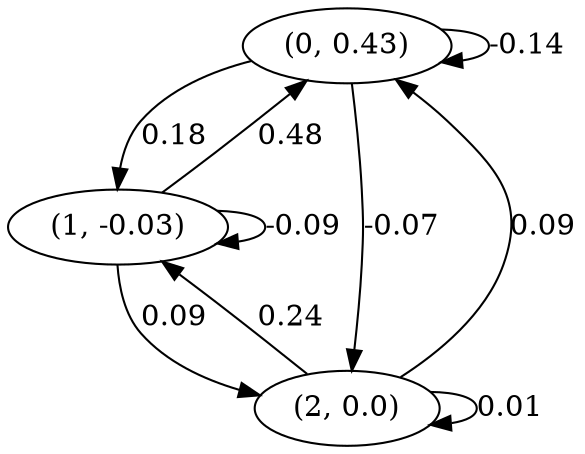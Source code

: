 digraph {
    0 [ label = "(0, 0.43)" ]
    1 [ label = "(1, -0.03)" ]
    2 [ label = "(2, 0.0)" ]
    0 -> 0 [ label = "-0.14" ]
    1 -> 1 [ label = "-0.09" ]
    2 -> 2 [ label = "0.01" ]
    1 -> 0 [ label = "0.48" ]
    2 -> 0 [ label = "0.09" ]
    0 -> 1 [ label = "0.18" ]
    2 -> 1 [ label = "0.24" ]
    0 -> 2 [ label = "-0.07" ]
    1 -> 2 [ label = "0.09" ]
}

